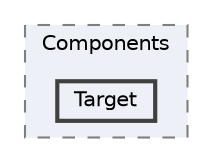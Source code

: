digraph "Web/Modules/EleWise.ELMA.KPI.Web/Components/Target"
{
 // LATEX_PDF_SIZE
  bgcolor="transparent";
  edge [fontname=Helvetica,fontsize=10,labelfontname=Helvetica,labelfontsize=10];
  node [fontname=Helvetica,fontsize=10,shape=box,height=0.2,width=0.4];
  compound=true
  subgraph clusterdir_536987b862abd184e6df0acc25cea9ff {
    graph [ bgcolor="#edf0f7", pencolor="grey50", label="Components", fontname=Helvetica,fontsize=10 style="filled,dashed", URL="dir_536987b862abd184e6df0acc25cea9ff.html",tooltip=""]
  dir_fe272e8e5ffcf48afc75348204576a31 [label="Target", fillcolor="#edf0f7", color="grey25", style="filled,bold", URL="dir_fe272e8e5ffcf48afc75348204576a31.html",tooltip=""];
  }
}
